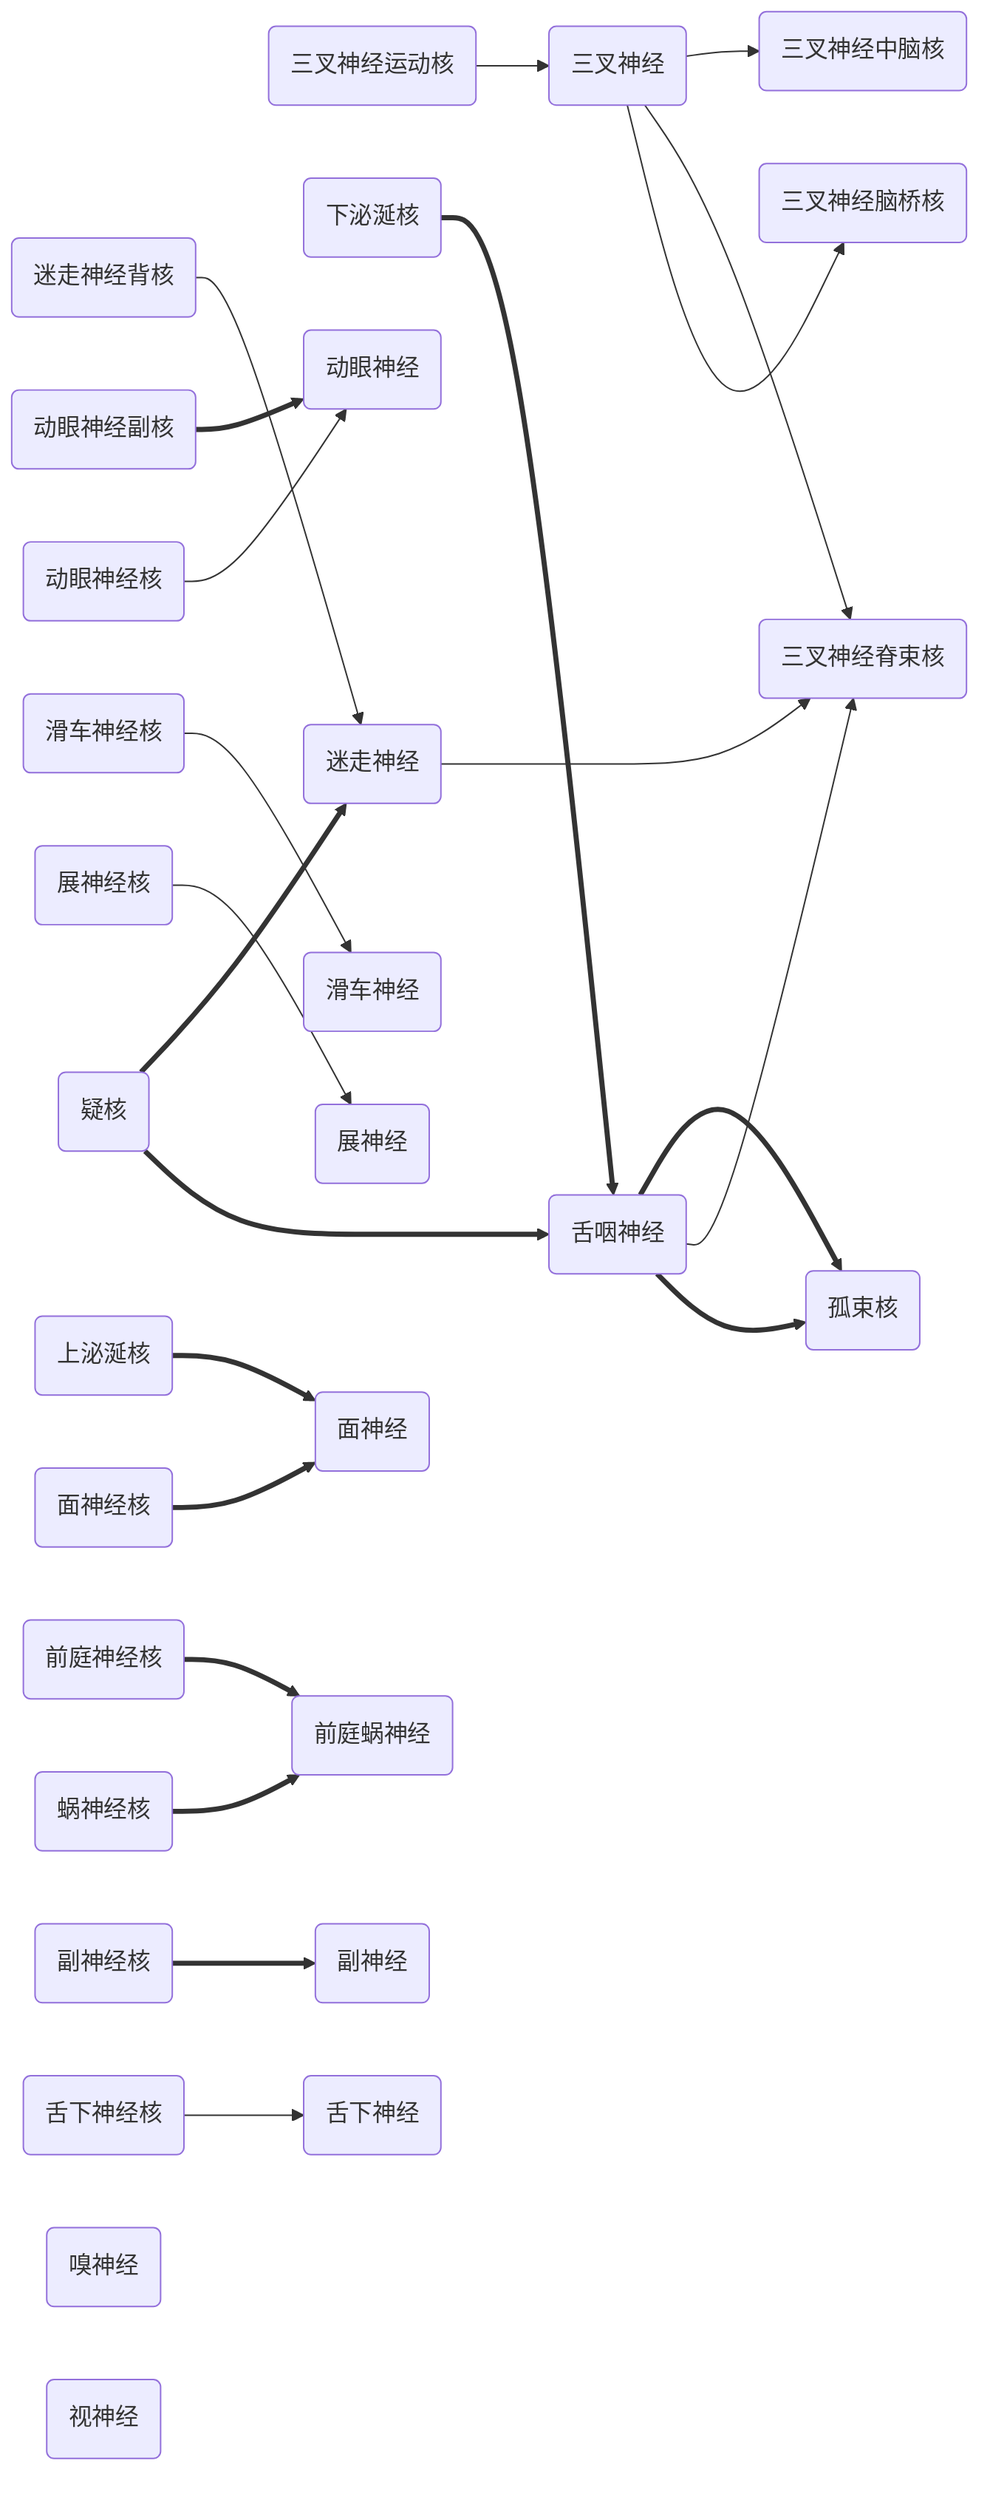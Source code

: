 graph LR
        dc(动眼神经核)
        df(动眼神经副核)
        h(滑车神经核)
        sz(三叉神经中脑核)
        sn(三叉神经脑桥核)
        sj(三叉神经脊束核)
        sy(三叉神经运动核)
        z(展神经核)
        m(面神经核)
        sx(上泌涎核)
        xx(下泌涎核)
        y(疑核)
        f(副神经核)
        g(孤束核)
        mb(迷走神经背核)
        s(舌下神经核)
        w(蜗神经核)
        q(前庭神经核)

        i(嗅神经)
        ii(视神经)
        iii(动眼神经)
        iv(滑车神经)
        v(三叉神经)
        vi(展神经)
        vii(面神经)
        viii(前庭蜗神经)
        ix(舌咽神经)
        x(迷走神经)
        xi(副神经)
        xii(舌下神经)

    dc-->iii
    df==>iii
    h-->iv
    v-->sn
    v-->sj
    v-->sz
    sy-->v
    z-->vi
    m==>vii
    sx==>vii
    w==>viii
    q==>viii
    y==>ix
    xx==>ix
    ix==>g
    ix-->sj
    mb-->x
    ix==>g
    y==>x
    x-->sj
    f==>xi
    s-->xii